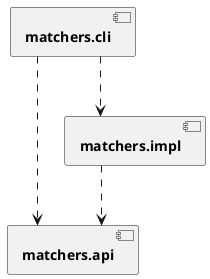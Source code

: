 @startuml

skinparam shadowing false
skinparam componentStyle uml2
skinparam linetype ortho
skinparam frame {
    borderColor Transparent
    backgroundColor Transparent
    fontColor Transparent
}

component "<b>matchers.api</b>" as matchersapi
component "<b>matchers.impl</b>" as matchersimpl
component "<b>matchers.cli</b>" as matcherscli

matcherscli ..> matchersapi
matcherscli ..> matchersimpl

matchersimpl ..> matchersapi

@enduml